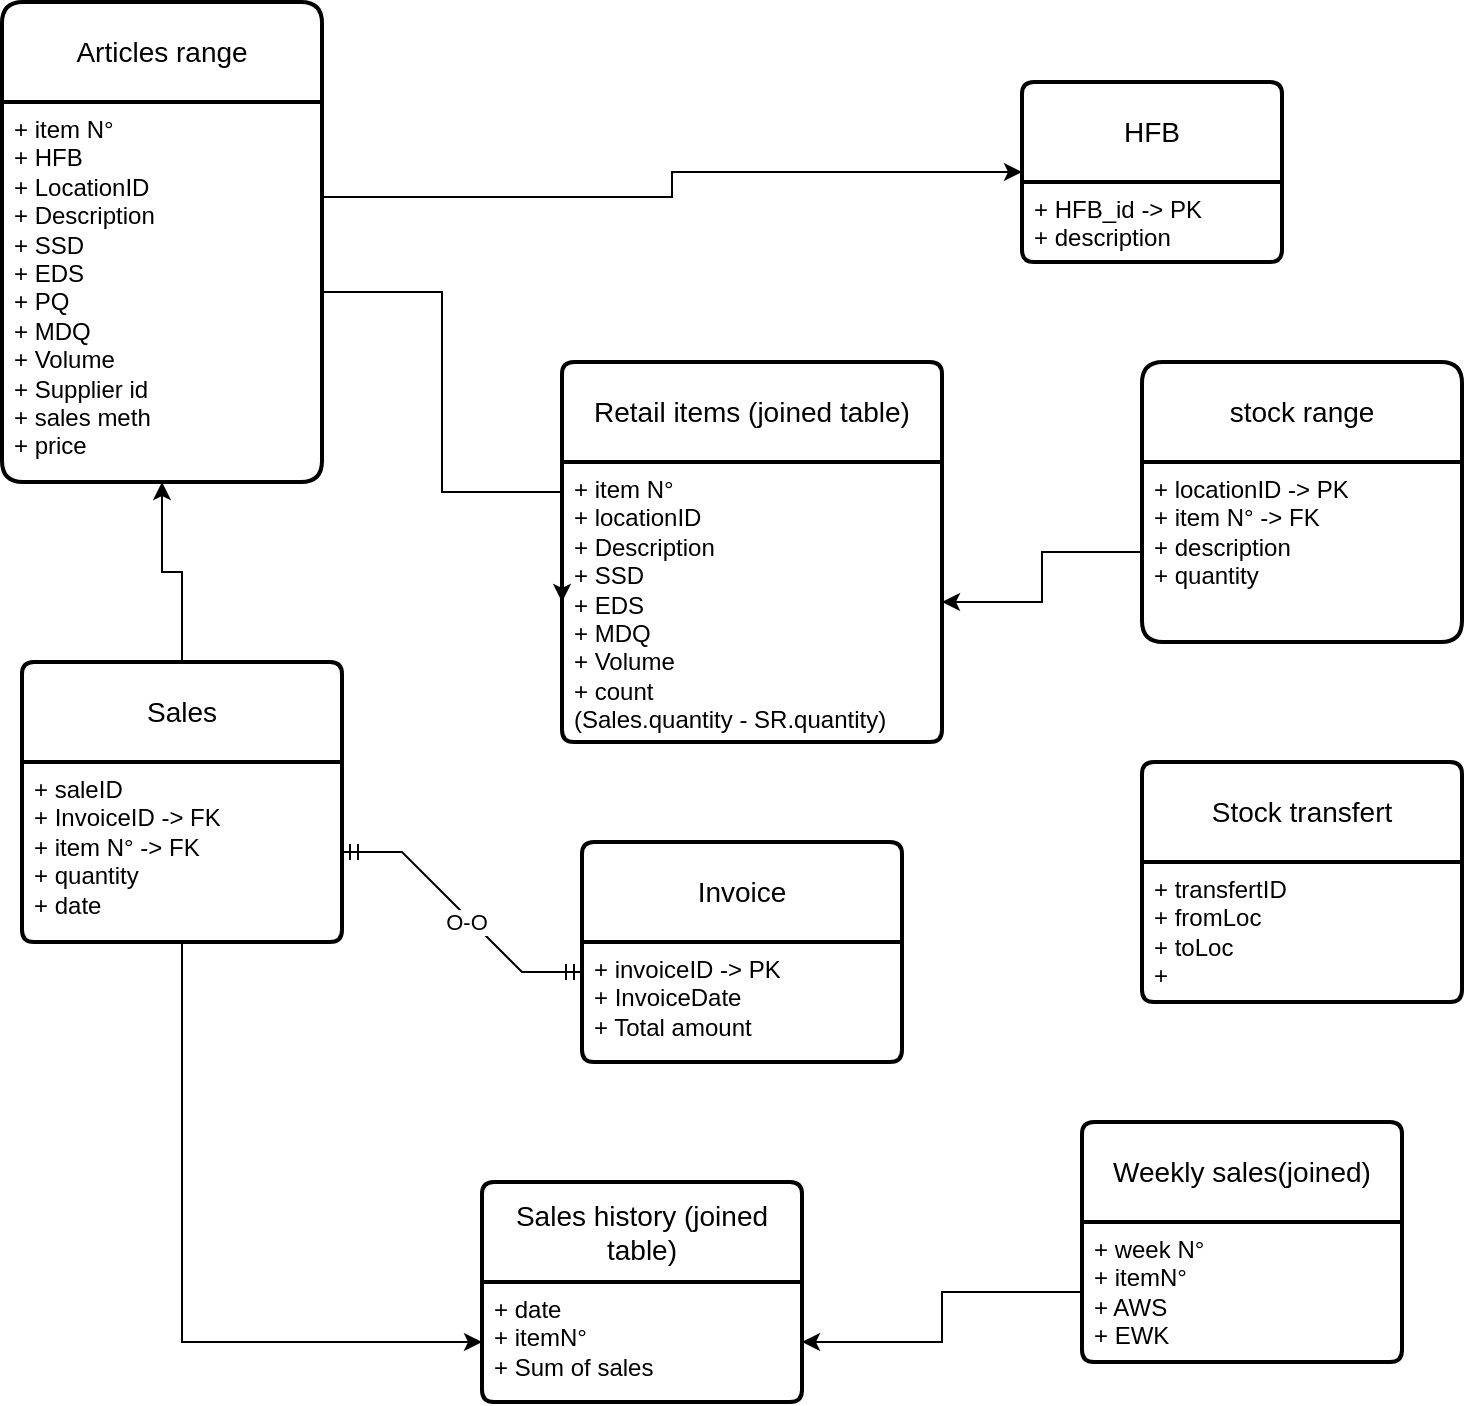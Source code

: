 <mxfile version="24.3.0" type="github" pages="2">
  <diagram id="R2lEEEUBdFMjLlhIrx00" name="sss tables">
    <mxGraphModel dx="1122" dy="753" grid="1" gridSize="10" guides="1" tooltips="1" connect="1" arrows="1" fold="1" page="1" pageScale="1" pageWidth="1100" pageHeight="850" math="0" shadow="0" extFonts="Permanent Marker^https://fonts.googleapis.com/css?family=Permanent+Marker">
      <root>
        <mxCell id="0" />
        <mxCell id="1" parent="0" />
        <mxCell id="LkopXb36xxZR5AUqXxiM-1" value="Articles range" style="swimlane;childLayout=stackLayout;horizontal=1;startSize=50;horizontalStack=0;rounded=1;fontSize=14;fontStyle=0;strokeWidth=2;resizeParent=0;resizeLast=1;shadow=0;dashed=0;align=center;arcSize=7;whiteSpace=wrap;html=1;" parent="1" vertex="1">
          <mxGeometry x="200" y="40" width="160" height="240" as="geometry" />
        </mxCell>
        <mxCell id="LkopXb36xxZR5AUqXxiM-2" value="+ item N°&lt;div&gt;+ HFB&lt;/div&gt;&lt;div&gt;+ LocationID&lt;/div&gt;&lt;div&gt;+ Description&lt;/div&gt;&lt;div&gt;+ SSD&lt;/div&gt;&lt;div&gt;+ EDS&lt;/div&gt;&lt;div&gt;+ PQ&lt;/div&gt;&lt;div&gt;+ MDQ&lt;/div&gt;&lt;div&gt;+ Volume&lt;/div&gt;&lt;div&gt;+ Supplier id&lt;/div&gt;&lt;div&gt;+ sales meth&lt;br&gt;&lt;/div&gt;&lt;div&gt;+ price&lt;/div&gt;" style="align=left;strokeColor=none;fillColor=none;spacingLeft=4;fontSize=12;verticalAlign=top;resizable=0;rotatable=0;part=1;html=1;shadow=0;" parent="LkopXb36xxZR5AUqXxiM-1" vertex="1">
          <mxGeometry y="50" width="160" height="190" as="geometry" />
        </mxCell>
        <mxCell id="LkopXb36xxZR5AUqXxiM-3" value="stock range" style="swimlane;childLayout=stackLayout;horizontal=1;startSize=50;horizontalStack=0;rounded=1;fontSize=14;fontStyle=0;strokeWidth=2;resizeParent=0;resizeLast=1;shadow=0;dashed=0;align=center;arcSize=7;whiteSpace=wrap;html=1;" parent="1" vertex="1">
          <mxGeometry x="770" y="220" width="160" height="140" as="geometry" />
        </mxCell>
        <mxCell id="LkopXb36xxZR5AUqXxiM-4" value="+ locationID -&amp;gt; PK&lt;div&gt;+ item N° -&amp;gt; FK&lt;br&gt;&lt;div&gt;+ description&lt;/div&gt;&lt;/div&gt;&lt;div&gt;+ quantity&lt;/div&gt;" style="align=left;strokeColor=none;fillColor=none;spacingLeft=4;fontSize=12;verticalAlign=top;resizable=0;rotatable=0;part=1;html=1;shadow=0;" parent="LkopXb36xxZR5AUqXxiM-3" vertex="1">
          <mxGeometry y="50" width="160" height="90" as="geometry" />
        </mxCell>
        <mxCell id="LkopXb36xxZR5AUqXxiM-5" value="HFB" style="swimlane;childLayout=stackLayout;horizontal=1;startSize=50;horizontalStack=0;rounded=1;fontSize=14;fontStyle=0;strokeWidth=2;resizeParent=0;resizeLast=1;shadow=0;dashed=0;align=center;arcSize=4;whiteSpace=wrap;html=1;" parent="1" vertex="1">
          <mxGeometry x="710" y="80" width="130" height="90" as="geometry" />
        </mxCell>
        <mxCell id="rGMy647F3aUfElQ3z4R2-67" value="+ HFB_id -&amp;gt; PK&lt;div&gt;+ description&lt;/div&gt;" style="align=left;strokeColor=none;fillColor=none;spacingLeft=4;fontSize=12;verticalAlign=top;resizable=0;rotatable=0;part=1;html=1;shadow=0;" parent="LkopXb36xxZR5AUqXxiM-5" vertex="1">
          <mxGeometry y="50" width="130" height="40" as="geometry" />
        </mxCell>
        <mxCell id="rGMy647F3aUfElQ3z4R2-25" style="edgeStyle=orthogonalEdgeStyle;rounded=0;orthogonalLoop=1;jettySize=auto;html=1;exitX=0.5;exitY=0;exitDx=0;exitDy=0;entryX=0.5;entryY=1;entryDx=0;entryDy=0;" parent="1" source="LkopXb36xxZR5AUqXxiM-7" target="LkopXb36xxZR5AUqXxiM-2" edge="1">
          <mxGeometry relative="1" as="geometry">
            <mxPoint x="280" y="290" as="targetPoint" />
          </mxGeometry>
        </mxCell>
        <mxCell id="LkopXb36xxZR5AUqXxiM-7" value="Sales" style="swimlane;childLayout=stackLayout;horizontal=1;startSize=50;horizontalStack=0;rounded=1;fontSize=14;fontStyle=0;strokeWidth=2;resizeParent=0;resizeLast=1;shadow=0;dashed=0;align=center;arcSize=4;whiteSpace=wrap;html=1;" parent="1" vertex="1">
          <mxGeometry x="210" y="370" width="160" height="140" as="geometry">
            <mxRectangle x="40" y="355" width="80" height="50" as="alternateBounds" />
          </mxGeometry>
        </mxCell>
        <mxCell id="LkopXb36xxZR5AUqXxiM-8" value="+ saleID&lt;div&gt;+ InvoiceID -&amp;gt; FK&lt;/div&gt;&lt;div&gt;+ item N° -&amp;gt; FK&lt;/div&gt;&lt;div&gt;+ quantity&lt;/div&gt;&lt;div&gt;+ date&lt;/div&gt;" style="align=left;strokeColor=none;fillColor=none;spacingLeft=4;fontSize=12;verticalAlign=top;resizable=0;rotatable=0;part=1;html=1;shadow=0;" parent="LkopXb36xxZR5AUqXxiM-7" vertex="1">
          <mxGeometry y="50" width="160" height="90" as="geometry" />
        </mxCell>
        <mxCell id="yseHEPSpvL2flV8rtfj--1" value="Invoice" style="swimlane;childLayout=stackLayout;horizontal=1;startSize=50;horizontalStack=0;rounded=1;fontSize=14;fontStyle=0;strokeWidth=2;resizeParent=0;resizeLast=1;shadow=0;dashed=0;align=center;arcSize=4;whiteSpace=wrap;html=1;" parent="1" vertex="1">
          <mxGeometry x="490" y="460" width="160" height="110" as="geometry">
            <mxRectangle x="480" y="355" width="80" height="50" as="alternateBounds" />
          </mxGeometry>
        </mxCell>
        <mxCell id="yseHEPSpvL2flV8rtfj--2" value="&lt;div&gt;+ invoiceID -&amp;gt; PK&lt;/div&gt;&lt;div&gt;+ InvoiceDate&lt;/div&gt;&lt;div&gt;+ Total amount&lt;/div&gt;" style="align=left;strokeColor=none;fillColor=none;spacingLeft=4;fontSize=12;verticalAlign=top;resizable=0;rotatable=0;part=1;html=1;shadow=0;" parent="yseHEPSpvL2flV8rtfj--1" vertex="1">
          <mxGeometry y="50" width="160" height="60" as="geometry" />
        </mxCell>
        <mxCell id="rGMy647F3aUfElQ3z4R2-13" value="" style="edgeStyle=entityRelationEdgeStyle;fontSize=12;html=1;endArrow=ERmandOne;startArrow=ERmandOne;rounded=0;entryX=0;entryY=0.25;entryDx=0;entryDy=0;exitX=1;exitY=0.5;exitDx=0;exitDy=0;" parent="1" source="LkopXb36xxZR5AUqXxiM-8" target="yseHEPSpvL2flV8rtfj--2" edge="1">
          <mxGeometry width="100" height="100" relative="1" as="geometry">
            <mxPoint x="370" y="465" as="sourcePoint" />
            <mxPoint x="590" y="350" as="targetPoint" />
          </mxGeometry>
        </mxCell>
        <mxCell id="rGMy647F3aUfElQ3z4R2-14" value="O-O" style="edgeLabel;html=1;align=center;verticalAlign=middle;resizable=0;points=[];" parent="rGMy647F3aUfElQ3z4R2-13" vertex="1" connectable="0">
          <mxGeometry x="0.055" y="-2" relative="1" as="geometry">
            <mxPoint as="offset" />
          </mxGeometry>
        </mxCell>
        <mxCell id="rGMy647F3aUfElQ3z4R2-62" value="Retail items (joined table)" style="swimlane;childLayout=stackLayout;horizontal=1;startSize=50;horizontalStack=0;rounded=1;fontSize=14;fontStyle=0;strokeWidth=2;resizeParent=0;resizeLast=1;shadow=0;dashed=0;align=center;arcSize=4;whiteSpace=wrap;html=1;direction=east;" parent="1" vertex="1">
          <mxGeometry x="480" y="220" width="190" height="190" as="geometry" />
        </mxCell>
        <mxCell id="rGMy647F3aUfElQ3z4R2-63" value="+ item N°&lt;br&gt;+ locationID&lt;div&gt;+ Description&lt;/div&gt;&lt;div&gt;+ SSD&lt;/div&gt;&lt;div&gt;+ EDS&lt;/div&gt;&lt;div&gt;+&amp;nbsp;&lt;span style=&quot;background-color: initial;&quot;&gt;MDQ&lt;/span&gt;&lt;div&gt;+ Volume&lt;/div&gt;&lt;div&gt;+ count&amp;nbsp;&lt;/div&gt;&lt;div&gt;(Sales.quantity - SR.quantity)&amp;nbsp;&lt;/div&gt;&lt;/div&gt;" style="align=left;strokeColor=none;fillColor=none;spacingLeft=4;fontSize=12;verticalAlign=top;resizable=0;rotatable=0;part=1;html=1;" parent="rGMy647F3aUfElQ3z4R2-62" vertex="1">
          <mxGeometry y="50" width="190" height="140" as="geometry" />
        </mxCell>
        <mxCell id="rGMy647F3aUfElQ3z4R2-65" style="edgeStyle=orthogonalEdgeStyle;rounded=0;orthogonalLoop=1;jettySize=auto;html=1;exitX=1;exitY=0.5;exitDx=0;exitDy=0;entryX=0;entryY=0.5;entryDx=0;entryDy=0;" parent="1" source="LkopXb36xxZR5AUqXxiM-2" target="rGMy647F3aUfElQ3z4R2-63" edge="1">
          <mxGeometry relative="1" as="geometry">
            <Array as="points">
              <mxPoint x="420" y="185" />
              <mxPoint x="420" y="285" />
            </Array>
          </mxGeometry>
        </mxCell>
        <mxCell id="rGMy647F3aUfElQ3z4R2-68" style="edgeStyle=orthogonalEdgeStyle;rounded=0;orthogonalLoop=1;jettySize=auto;html=1;exitX=1;exitY=0.25;exitDx=0;exitDy=0;entryX=0;entryY=0.5;entryDx=0;entryDy=0;" parent="1" source="LkopXb36xxZR5AUqXxiM-2" target="LkopXb36xxZR5AUqXxiM-5" edge="1">
          <mxGeometry relative="1" as="geometry" />
        </mxCell>
        <mxCell id="rGMy647F3aUfElQ3z4R2-70" style="edgeStyle=orthogonalEdgeStyle;rounded=0;orthogonalLoop=1;jettySize=auto;html=1;exitX=0;exitY=0.5;exitDx=0;exitDy=0;entryX=1;entryY=0.5;entryDx=0;entryDy=0;" parent="1" source="LkopXb36xxZR5AUqXxiM-4" target="rGMy647F3aUfElQ3z4R2-63" edge="1">
          <mxGeometry relative="1" as="geometry" />
        </mxCell>
        <mxCell id="rGMy647F3aUfElQ3z4R2-71" value="Stock transfert" style="swimlane;childLayout=stackLayout;horizontal=1;startSize=50;horizontalStack=0;rounded=1;fontSize=14;fontStyle=0;strokeWidth=2;resizeParent=0;resizeLast=1;shadow=0;dashed=0;align=center;arcSize=4;whiteSpace=wrap;html=1;" parent="1" vertex="1">
          <mxGeometry x="770" y="420" width="160" height="120" as="geometry" />
        </mxCell>
        <mxCell id="rGMy647F3aUfElQ3z4R2-72" value="+ transfertID&lt;div&gt;+ fromLoc&lt;/div&gt;&lt;div&gt;+ toLoc&lt;/div&gt;&lt;div&gt;+&lt;/div&gt;" style="align=left;strokeColor=none;fillColor=none;spacingLeft=4;fontSize=12;verticalAlign=top;resizable=0;rotatable=0;part=1;html=1;" parent="rGMy647F3aUfElQ3z4R2-71" vertex="1">
          <mxGeometry y="50" width="160" height="70" as="geometry" />
        </mxCell>
        <mxCell id="TyCalr-xHSoBlGyGHIor-1" value="Sales history (joined table)" style="swimlane;childLayout=stackLayout;horizontal=1;startSize=50;horizontalStack=0;rounded=1;fontSize=14;fontStyle=0;strokeWidth=2;resizeParent=0;resizeLast=1;shadow=0;dashed=0;align=center;arcSize=4;whiteSpace=wrap;html=1;" parent="1" vertex="1">
          <mxGeometry x="440" y="630" width="160" height="110" as="geometry">
            <mxRectangle x="40" y="355" width="80" height="50" as="alternateBounds" />
          </mxGeometry>
        </mxCell>
        <mxCell id="TyCalr-xHSoBlGyGHIor-2" value="+ date&lt;div&gt;+ itemN°&lt;/div&gt;&lt;div&gt;+ Sum of sales&lt;/div&gt;" style="align=left;strokeColor=none;fillColor=none;spacingLeft=4;fontSize=12;verticalAlign=top;resizable=0;rotatable=0;part=1;html=1;shadow=0;" parent="TyCalr-xHSoBlGyGHIor-1" vertex="1">
          <mxGeometry y="50" width="160" height="60" as="geometry" />
        </mxCell>
        <mxCell id="TyCalr-xHSoBlGyGHIor-4" style="edgeStyle=orthogonalEdgeStyle;rounded=0;orthogonalLoop=1;jettySize=auto;html=1;exitX=0.5;exitY=1;exitDx=0;exitDy=0;entryX=0;entryY=0.5;entryDx=0;entryDy=0;" parent="1" source="LkopXb36xxZR5AUqXxiM-8" target="TyCalr-xHSoBlGyGHIor-2" edge="1">
          <mxGeometry relative="1" as="geometry" />
        </mxCell>
        <mxCell id="TyCalr-xHSoBlGyGHIor-9" value="Weekly sales(joined)" style="swimlane;childLayout=stackLayout;horizontal=1;startSize=50;horizontalStack=0;rounded=1;fontSize=14;fontStyle=0;strokeWidth=2;resizeParent=0;resizeLast=1;shadow=0;dashed=0;align=center;arcSize=4;whiteSpace=wrap;html=1;" parent="1" vertex="1">
          <mxGeometry x="740" y="600" width="160" height="120" as="geometry">
            <mxRectangle x="40" y="355" width="80" height="50" as="alternateBounds" />
          </mxGeometry>
        </mxCell>
        <mxCell id="TyCalr-xHSoBlGyGHIor-10" value="+ week N°&lt;div&gt;+ itemN°&lt;/div&gt;&lt;div&gt;+ AWS&lt;/div&gt;&lt;div&gt;+ EWK&lt;/div&gt;" style="align=left;strokeColor=none;fillColor=none;spacingLeft=4;fontSize=12;verticalAlign=top;resizable=0;rotatable=0;part=1;html=1;shadow=0;" parent="TyCalr-xHSoBlGyGHIor-9" vertex="1">
          <mxGeometry y="50" width="160" height="70" as="geometry" />
        </mxCell>
        <mxCell id="TyCalr-xHSoBlGyGHIor-18" style="edgeStyle=orthogonalEdgeStyle;rounded=0;orthogonalLoop=1;jettySize=auto;html=1;exitX=0;exitY=0.5;exitDx=0;exitDy=0;entryX=1;entryY=0.5;entryDx=0;entryDy=0;" parent="1" source="TyCalr-xHSoBlGyGHIor-10" target="TyCalr-xHSoBlGyGHIor-2" edge="1">
          <mxGeometry relative="1" as="geometry" />
        </mxCell>
      </root>
    </mxGraphModel>
  </diagram>
  <diagram id="hCSUq8MVEiT914jpeXka" name="Page-2">
    <mxGraphModel dx="1468" dy="985" grid="1" gridSize="10" guides="1" tooltips="1" connect="1" arrows="1" fold="1" page="1" pageScale="1" pageWidth="850" pageHeight="1100" math="0" shadow="0">
      <root>
        <mxCell id="0" />
        <mxCell id="1" parent="0" />
        <mxCell id="c0ayN-KyzhOlR0T_iFxF-106" value="" style="edgeStyle=elbowEdgeStyle;elbow=vertical;sourcePerimeterSpacing=0;targetPerimeterSpacing=0;startArrow=none;endArrow=none;rounded=0;curved=0;exitX=0.5;exitY=1;exitDx=0;exitDy=0;" edge="1" parent="1" source="c0ayN-KyzhOlR0T_iFxF-107" target="c0ayN-KyzhOlR0T_iFxF-108">
          <mxGeometry relative="1" as="geometry">
            <mxPoint x="670" y="219" as="sourcePoint" />
            <Array as="points">
              <mxPoint x="660" y="200" />
            </Array>
          </mxGeometry>
        </mxCell>
        <UserObject label="&lt;font style=&quot;font-size: 18px;&quot;&gt;&lt;b&gt;ISL Manager&lt;/b&gt;&lt;/font&gt;" treeRoot="1" id="c0ayN-KyzhOlR0T_iFxF-107">
          <mxCell style="whiteSpace=wrap;html=1;align=center;treeFolding=1;treeMoving=1;newEdgeStyle={&quot;edgeStyle&quot;:&quot;elbowEdgeStyle&quot;,&quot;startArrow&quot;:&quot;none&quot;,&quot;endArrow&quot;:&quot;none&quot;};" vertex="1" parent="1">
            <mxGeometry x="705" y="80" width="235" height="90" as="geometry" />
          </mxCell>
        </UserObject>
        <mxCell id="zanlTwljQ5IUrBbXod0z-6" value="" style="edgeStyle=elbowEdgeStyle;rounded=0;orthogonalLoop=1;jettySize=auto;html=1;elbow=vertical;startArrow=none;endArrow=none;" edge="1" parent="1" source="c0ayN-KyzhOlR0T_iFxF-108" target="zanlTwljQ5IUrBbXod0z-5">
          <mxGeometry relative="1" as="geometry" />
        </mxCell>
        <mxCell id="zanlTwljQ5IUrBbXod0z-8" value="" style="edgeStyle=elbowEdgeStyle;rounded=0;orthogonalLoop=1;jettySize=auto;html=1;elbow=vertical;startArrow=none;endArrow=none;" edge="1" parent="1" source="c0ayN-KyzhOlR0T_iFxF-108" target="zanlTwljQ5IUrBbXod0z-7">
          <mxGeometry relative="1" as="geometry" />
        </mxCell>
        <mxCell id="c0ayN-KyzhOlR0T_iFxF-108" value="&lt;div&gt;&lt;font style=&quot;font-size: 14px;&quot;&gt;&lt;br&gt;&lt;br&gt;&lt;br&gt;&lt;b&gt;&lt;br&gt;Yassine TOURABI&lt;/b&gt;&lt;/font&gt;&lt;/div&gt;&lt;font style=&quot;font-size: 12px;&quot;&gt;SSS Specialist&lt;/font&gt;" style="whiteSpace=wrap;html=1;align=center;verticalAlign=middle;treeFolding=1;treeMoving=1;newEdgeStyle={&quot;edgeStyle&quot;:&quot;elbowEdgeStyle&quot;,&quot;startArrow&quot;:&quot;none&quot;,&quot;endArrow&quot;:&quot;none&quot;};" vertex="1" parent="1">
          <mxGeometry x="460" y="225" width="150" height="165" as="geometry" />
        </mxCell>
        <mxCell id="c0ayN-KyzhOlR0T_iFxF-109" style="edgeStyle=elbowEdgeStyle;rounded=0;orthogonalLoop=1;jettySize=auto;html=1;startArrow=none;endArrow=none;entryX=0.5;entryY=1;entryDx=0;entryDy=0;" edge="1" parent="1" source="c0ayN-KyzhOlR0T_iFxF-108" target="c0ayN-KyzhOlR0T_iFxF-108">
          <mxGeometry relative="1" as="geometry" />
        </mxCell>
        <mxCell id="c0ayN-KyzhOlR0T_iFxF-110" value="" style="ellipse;whiteSpace=wrap;html=1;aspect=fixed;" vertex="1" parent="1">
          <mxGeometry x="501.25" y="240" width="67.5" height="67.5" as="geometry" />
        </mxCell>
        <mxCell id="zanlTwljQ5IUrBbXod0z-26" value="" style="edgeStyle=elbowEdgeStyle;rounded=0;orthogonalLoop=1;jettySize=auto;html=1;elbow=vertical;startArrow=none;endArrow=none;" edge="1" parent="1" source="c0ayN-KyzhOlR0T_iFxF-122" target="zanlTwljQ5IUrBbXod0z-25">
          <mxGeometry relative="1" as="geometry" />
        </mxCell>
        <mxCell id="zanlTwljQ5IUrBbXod0z-28" value="" style="edgeStyle=elbowEdgeStyle;rounded=0;orthogonalLoop=1;jettySize=auto;html=1;elbow=vertical;startArrow=none;endArrow=none;" edge="1" parent="1" source="c0ayN-KyzhOlR0T_iFxF-122" target="zanlTwljQ5IUrBbXod0z-27">
          <mxGeometry relative="1" as="geometry" />
        </mxCell>
        <mxCell id="zanlTwljQ5IUrBbXod0z-30" value="" style="edgeStyle=elbowEdgeStyle;rounded=0;orthogonalLoop=1;jettySize=auto;html=1;elbow=vertical;startArrow=none;endArrow=none;" edge="1" parent="1" source="c0ayN-KyzhOlR0T_iFxF-122" target="zanlTwljQ5IUrBbXod0z-29">
          <mxGeometry relative="1" as="geometry" />
        </mxCell>
        <mxCell id="c0ayN-KyzhOlR0T_iFxF-122" value="&lt;div&gt;&lt;font style=&quot;&quot;&gt;&lt;br&gt;&lt;br&gt;&lt;br&gt;&lt;br&gt;&lt;b style=&quot;font-size: 14px;&quot;&gt;Abdelilah ELHOU&lt;/b&gt;&lt;br&gt;&lt;font style=&quot;font-size: 12px;&quot;&gt;GF Group Leader&lt;/font&gt;&lt;/font&gt;&lt;/div&gt;" style="whiteSpace=wrap;html=1;align=center;verticalAlign=middle;treeFolding=1;treeMoving=1;newEdgeStyle={&quot;edgeStyle&quot;:&quot;elbowEdgeStyle&quot;,&quot;startArrow&quot;:&quot;none&quot;,&quot;endArrow&quot;:&quot;none&quot;};" vertex="1" parent="1">
          <mxGeometry x="950" y="225" width="150" height="165" as="geometry" />
        </mxCell>
        <mxCell id="c0ayN-KyzhOlR0T_iFxF-123" value="" style="ellipse;whiteSpace=wrap;html=1;aspect=fixed;" vertex="1" parent="1">
          <mxGeometry x="991.25" y="240" width="67.5" height="67.5" as="geometry" />
        </mxCell>
        <mxCell id="c0ayN-KyzhOlR0T_iFxF-133" value="" style="edgeStyle=elbowEdgeStyle;elbow=vertical;sourcePerimeterSpacing=0;targetPerimeterSpacing=0;startArrow=none;endArrow=none;rounded=0;curved=0;exitX=0.5;exitY=1;exitDx=0;exitDy=0;entryX=0.5;entryY=0;entryDx=0;entryDy=0;" edge="1" parent="1" source="c0ayN-KyzhOlR0T_iFxF-107" target="c0ayN-KyzhOlR0T_iFxF-122">
          <mxGeometry relative="1" as="geometry">
            <mxPoint x="727.5" y="190" as="sourcePoint" />
            <mxPoint x="1152.5" y="230" as="targetPoint" />
            <Array as="points">
              <mxPoint x="920" y="200" />
            </Array>
          </mxGeometry>
        </mxCell>
        <mxCell id="zanlTwljQ5IUrBbXod0z-5" value="&lt;div&gt;&lt;font style=&quot;font-size: 14px;&quot;&gt;&lt;br&gt;&lt;br&gt;&lt;br&gt;&lt;b&gt;&lt;br&gt;Hajar ZAIDI&lt;/b&gt;&lt;/font&gt;&lt;/div&gt;&lt;font style=&quot;font-size: 12px;&quot;&gt;SSS Co-worker&lt;/font&gt;" style="whiteSpace=wrap;html=1;align=center;verticalAlign=middle;treeFolding=1;treeMoving=1;newEdgeStyle={&quot;edgeStyle&quot;:&quot;elbowEdgeStyle&quot;,&quot;startArrow&quot;:&quot;none&quot;,&quot;endArrow&quot;:&quot;none&quot;};" vertex="1" parent="1">
          <mxGeometry x="340" y="470" width="150" height="165" as="geometry" />
        </mxCell>
        <mxCell id="zanlTwljQ5IUrBbXod0z-7" value="&lt;div&gt;&lt;font style=&quot;font-size: 14px;&quot;&gt;&lt;br&gt;&lt;br&gt;&lt;br&gt;&lt;b&gt;&lt;br&gt;&lt;br&gt;Mohamed-Amine IBRIZ&lt;/b&gt;&lt;/font&gt;&lt;/div&gt;&lt;font style=&quot;font-size: 12px;&quot;&gt;SSS Co-worker&lt;/font&gt;" style="whiteSpace=wrap;html=1;align=center;verticalAlign=middle;treeFolding=1;treeMoving=1;newEdgeStyle={&quot;edgeStyle&quot;:&quot;elbowEdgeStyle&quot;,&quot;startArrow&quot;:&quot;none&quot;,&quot;endArrow&quot;:&quot;none&quot;};" vertex="1" parent="1">
          <mxGeometry x="570" y="470" width="150" height="165" as="geometry" />
        </mxCell>
        <mxCell id="zanlTwljQ5IUrBbXod0z-9" value="" style="ellipse;whiteSpace=wrap;html=1;aspect=fixed;" vertex="1" parent="1">
          <mxGeometry x="381.25" y="490" width="67.5" height="67.5" as="geometry" />
        </mxCell>
        <mxCell id="zanlTwljQ5IUrBbXod0z-10" value="" style="ellipse;whiteSpace=wrap;html=1;aspect=fixed;" vertex="1" parent="1">
          <mxGeometry x="611.25" y="490" width="67.5" height="67.5" as="geometry" />
        </mxCell>
        <mxCell id="zanlTwljQ5IUrBbXod0z-44" value="" style="edgeStyle=elbowEdgeStyle;rounded=0;orthogonalLoop=1;jettySize=auto;html=1;elbow=vertical;startArrow=none;endArrow=none;" edge="1" parent="1" source="zanlTwljQ5IUrBbXod0z-25" target="zanlTwljQ5IUrBbXod0z-43">
          <mxGeometry relative="1" as="geometry" />
        </mxCell>
        <mxCell id="zanlTwljQ5IUrBbXod0z-49" value="" style="edgeStyle=elbowEdgeStyle;rounded=0;orthogonalLoop=1;jettySize=auto;html=1;elbow=vertical;startArrow=none;endArrow=none;" edge="1" parent="1" source="zanlTwljQ5IUrBbXod0z-25" target="zanlTwljQ5IUrBbXod0z-43">
          <mxGeometry relative="1" as="geometry" />
        </mxCell>
        <mxCell id="zanlTwljQ5IUrBbXod0z-25" value="&lt;font style=&quot;&quot;&gt;&lt;br&gt;&lt;br&gt;&lt;br&gt;&lt;br&gt;&lt;span style=&quot;font-size: 14px;&quot;&gt;&lt;b&gt;&lt;br&gt;Rachid BABA&lt;/b&gt;&lt;/span&gt;&lt;br&gt;Inventory Team Leader&lt;/font&gt;" style="whiteSpace=wrap;html=1;align=center;verticalAlign=middle;treeFolding=1;treeMoving=1;newEdgeStyle={&quot;edgeStyle&quot;:&quot;elbowEdgeStyle&quot;,&quot;startArrow&quot;:&quot;none&quot;,&quot;endArrow&quot;:&quot;none&quot;};" vertex="1" parent="1">
          <mxGeometry x="790" y="470" width="150" height="165" as="geometry" />
        </mxCell>
        <mxCell id="zanlTwljQ5IUrBbXod0z-48" value="" style="edgeStyle=elbowEdgeStyle;rounded=0;orthogonalLoop=1;jettySize=auto;html=1;elbow=vertical;startArrow=none;endArrow=none;" edge="1" parent="1" source="zanlTwljQ5IUrBbXod0z-27" target="zanlTwljQ5IUrBbXod0z-47">
          <mxGeometry relative="1" as="geometry" />
        </mxCell>
        <mxCell id="zanlTwljQ5IUrBbXod0z-27" value="&lt;font style=&quot;&quot;&gt;&lt;br&gt;&lt;br&gt;&lt;br&gt;&lt;br&gt;&lt;span style=&quot;font-size: 14px;&quot;&gt;&lt;b&gt;&lt;br&gt;Adil&lt;/b&gt;&lt;/span&gt;&lt;br&gt;Replenishment Team Leader&lt;/font&gt;" style="whiteSpace=wrap;html=1;align=center;verticalAlign=middle;treeFolding=1;treeMoving=1;newEdgeStyle={&quot;edgeStyle&quot;:&quot;elbowEdgeStyle&quot;,&quot;startArrow&quot;:&quot;none&quot;,&quot;endArrow&quot;:&quot;none&quot;};" vertex="1" parent="1">
          <mxGeometry x="1150" y="470" width="150" height="165" as="geometry" />
        </mxCell>
        <mxCell id="zanlTwljQ5IUrBbXod0z-46" value="" style="edgeStyle=elbowEdgeStyle;rounded=0;orthogonalLoop=1;jettySize=auto;html=1;elbow=vertical;startArrow=none;endArrow=none;" edge="1" parent="1" source="zanlTwljQ5IUrBbXod0z-29" target="zanlTwljQ5IUrBbXod0z-45">
          <mxGeometry relative="1" as="geometry" />
        </mxCell>
        <mxCell id="zanlTwljQ5IUrBbXod0z-29" value="&lt;font style=&quot;&quot;&gt;&lt;br&gt;&lt;br&gt;&lt;br&gt;&lt;br&gt;&lt;b style=&quot;font-size: 14px;&quot;&gt;&lt;br&gt;Soufiane&lt;/b&gt;&lt;br&gt;GIO &amp;amp; Reception Team Leader&lt;/font&gt;" style="whiteSpace=wrap;html=1;align=center;verticalAlign=middle;treeFolding=1;treeMoving=1;newEdgeStyle={&quot;edgeStyle&quot;:&quot;elbowEdgeStyle&quot;,&quot;startArrow&quot;:&quot;none&quot;,&quot;endArrow&quot;:&quot;none&quot;};" vertex="1" parent="1">
          <mxGeometry x="970" y="470" width="150" height="165" as="geometry" />
        </mxCell>
        <mxCell id="zanlTwljQ5IUrBbXod0z-31" value="" style="ellipse;whiteSpace=wrap;html=1;aspect=fixed;" vertex="1" parent="1">
          <mxGeometry x="831.25" y="490" width="67.5" height="67.5" as="geometry" />
        </mxCell>
        <mxCell id="zanlTwljQ5IUrBbXod0z-32" value="" style="ellipse;whiteSpace=wrap;html=1;aspect=fixed;" vertex="1" parent="1">
          <mxGeometry x="1011.25" y="490" width="67.5" height="67.5" as="geometry" />
        </mxCell>
        <mxCell id="zanlTwljQ5IUrBbXod0z-33" value="" style="ellipse;whiteSpace=wrap;html=1;aspect=fixed;" vertex="1" parent="1">
          <mxGeometry x="1191.25" y="490" width="67.5" height="67.5" as="geometry" />
        </mxCell>
        <mxCell id="zanlTwljQ5IUrBbXod0z-35" value="" style="shape=image;html=1;verticalAlign=top;verticalLabelPosition=bottom;labelBackgroundColor=#ffffff;imageAspect=0;aspect=fixed;image=https://cdn4.iconfinder.com/data/icons/evil-icons-user-interface/64/avatar-128.png" vertex="1" parent="1">
          <mxGeometry x="491" y="230.06" width="89.38" height="89.38" as="geometry" />
        </mxCell>
        <mxCell id="zanlTwljQ5IUrBbXod0z-36" value="" style="shape=image;html=1;verticalAlign=top;verticalLabelPosition=bottom;labelBackgroundColor=#ffffff;imageAspect=0;aspect=fixed;image=https://cdn4.iconfinder.com/data/icons/evil-icons-user-interface/64/avatar-128.png" vertex="1" parent="1">
          <mxGeometry x="980.13" y="230" width="89.81" height="89.81" as="geometry" />
        </mxCell>
        <mxCell id="zanlTwljQ5IUrBbXod0z-38" value="" style="shape=image;html=1;verticalAlign=top;verticalLabelPosition=bottom;labelBackgroundColor=#ffffff;imageAspect=0;aspect=fixed;image=https://cdn4.iconfinder.com/data/icons/48-bubbles/48/30.User-128.png" vertex="1" parent="1">
          <mxGeometry x="376" y="484.75" width="78" height="78" as="geometry" />
        </mxCell>
        <mxCell id="zanlTwljQ5IUrBbXod0z-39" value="" style="shape=image;html=1;verticalAlign=top;verticalLabelPosition=bottom;labelBackgroundColor=#ffffff;imageAspect=0;aspect=fixed;image=https://cdn4.iconfinder.com/data/icons/evil-icons-user-interface/64/avatar-128.png" vertex="1" parent="1">
          <mxGeometry x="600.31" y="479.06" width="89.38" height="89.38" as="geometry" />
        </mxCell>
        <mxCell id="zanlTwljQ5IUrBbXod0z-40" value="" style="shape=image;html=1;verticalAlign=top;verticalLabelPosition=bottom;labelBackgroundColor=#ffffff;imageAspect=0;aspect=fixed;image=https://cdn4.iconfinder.com/data/icons/evil-icons-user-interface/64/avatar-128.png" vertex="1" parent="1">
          <mxGeometry x="820.31" y="479.06" width="89.38" height="89.38" as="geometry" />
        </mxCell>
        <mxCell id="zanlTwljQ5IUrBbXod0z-41" value="" style="shape=image;html=1;verticalAlign=top;verticalLabelPosition=bottom;labelBackgroundColor=#ffffff;imageAspect=0;aspect=fixed;image=https://cdn4.iconfinder.com/data/icons/evil-icons-user-interface/64/avatar-128.png" vertex="1" parent="1">
          <mxGeometry x="1000.31" y="479.06" width="90.94" height="90.94" as="geometry" />
        </mxCell>
        <mxCell id="zanlTwljQ5IUrBbXod0z-42" value="" style="shape=image;html=1;verticalAlign=top;verticalLabelPosition=bottom;labelBackgroundColor=#ffffff;imageAspect=0;aspect=fixed;image=https://cdn4.iconfinder.com/data/icons/evil-icons-user-interface/64/avatar-128.png" vertex="1" parent="1">
          <mxGeometry x="1180.31" y="479.06" width="90.94" height="90.94" as="geometry" />
        </mxCell>
        <mxCell id="zanlTwljQ5IUrBbXod0z-43" value="INVENTORISTS" style="whiteSpace=wrap;html=1;align=center;verticalAlign=middle;treeFolding=1;treeMoving=1;newEdgeStyle={&quot;edgeStyle&quot;:&quot;elbowEdgeStyle&quot;,&quot;startArrow&quot;:&quot;none&quot;,&quot;endArrow&quot;:&quot;none&quot;};" vertex="1" parent="1">
          <mxGeometry x="790" y="680" width="150" height="165" as="geometry" />
        </mxCell>
        <mxCell id="zanlTwljQ5IUrBbXod0z-45" value="GIO &amp;amp; RECEPTION&lt;br&gt;TEAM" style="whiteSpace=wrap;html=1;align=center;verticalAlign=middle;treeFolding=1;treeMoving=1;newEdgeStyle={&quot;edgeStyle&quot;:&quot;elbowEdgeStyle&quot;,&quot;startArrow&quot;:&quot;none&quot;,&quot;endArrow&quot;:&quot;none&quot;};" vertex="1" parent="1">
          <mxGeometry x="970" y="680" width="150" height="165" as="geometry" />
        </mxCell>
        <mxCell id="zanlTwljQ5IUrBbXod0z-47" value="REPLENISHMENT &lt;br&gt;TEAM" style="whiteSpace=wrap;html=1;align=center;verticalAlign=middle;treeFolding=1;treeMoving=1;newEdgeStyle={&quot;edgeStyle&quot;:&quot;elbowEdgeStyle&quot;,&quot;startArrow&quot;:&quot;none&quot;,&quot;endArrow&quot;:&quot;none&quot;};" vertex="1" parent="1">
          <mxGeometry x="1150" y="680" width="150" height="165" as="geometry" />
        </mxCell>
      </root>
    </mxGraphModel>
  </diagram>
</mxfile>

